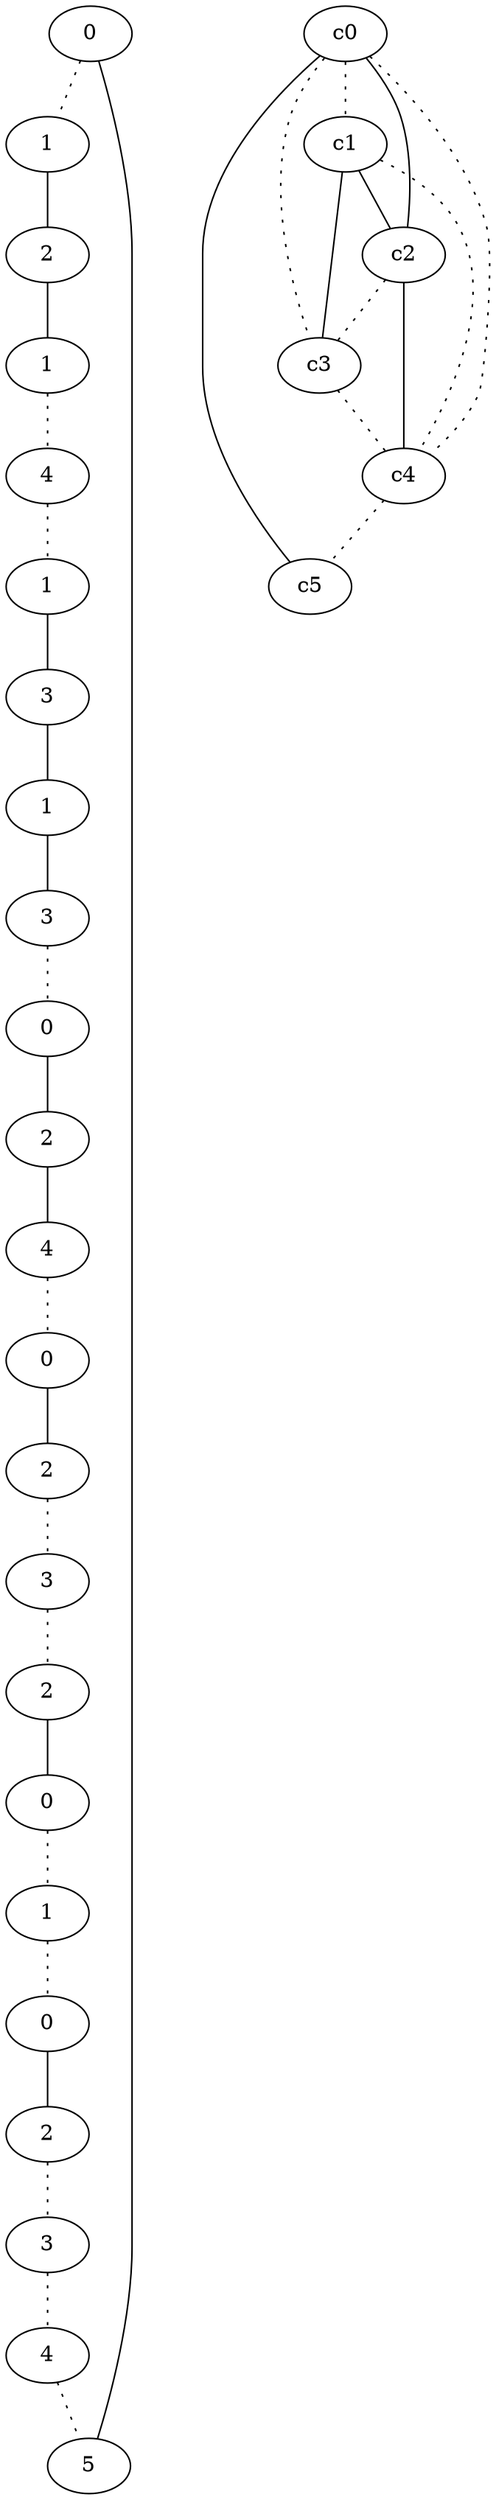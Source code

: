graph {
a0[label=0];
a1[label=1];
a2[label=2];
a3[label=1];
a4[label=4];
a5[label=1];
a6[label=3];
a7[label=1];
a8[label=3];
a9[label=0];
a10[label=2];
a11[label=4];
a12[label=0];
a13[label=2];
a14[label=3];
a15[label=2];
a16[label=0];
a17[label=1];
a18[label=0];
a19[label=2];
a20[label=3];
a21[label=4];
a22[label=5];
a0 -- a1 [style=dotted];
a0 -- a22;
a1 -- a2;
a2 -- a3;
a3 -- a4 [style=dotted];
a4 -- a5 [style=dotted];
a5 -- a6;
a6 -- a7;
a7 -- a8;
a8 -- a9 [style=dotted];
a9 -- a10;
a10 -- a11;
a11 -- a12 [style=dotted];
a12 -- a13;
a13 -- a14 [style=dotted];
a14 -- a15 [style=dotted];
a15 -- a16;
a16 -- a17 [style=dotted];
a17 -- a18 [style=dotted];
a18 -- a19;
a19 -- a20 [style=dotted];
a20 -- a21 [style=dotted];
a21 -- a22 [style=dotted];
c0 -- c1 [style=dotted];
c0 -- c2;
c0 -- c3 [style=dotted];
c0 -- c4 [style=dotted];
c0 -- c5;
c1 -- c2;
c1 -- c3;
c1 -- c4 [style=dotted];
c2 -- c3 [style=dotted];
c2 -- c4;
c3 -- c4 [style=dotted];
c4 -- c5 [style=dotted];
}
